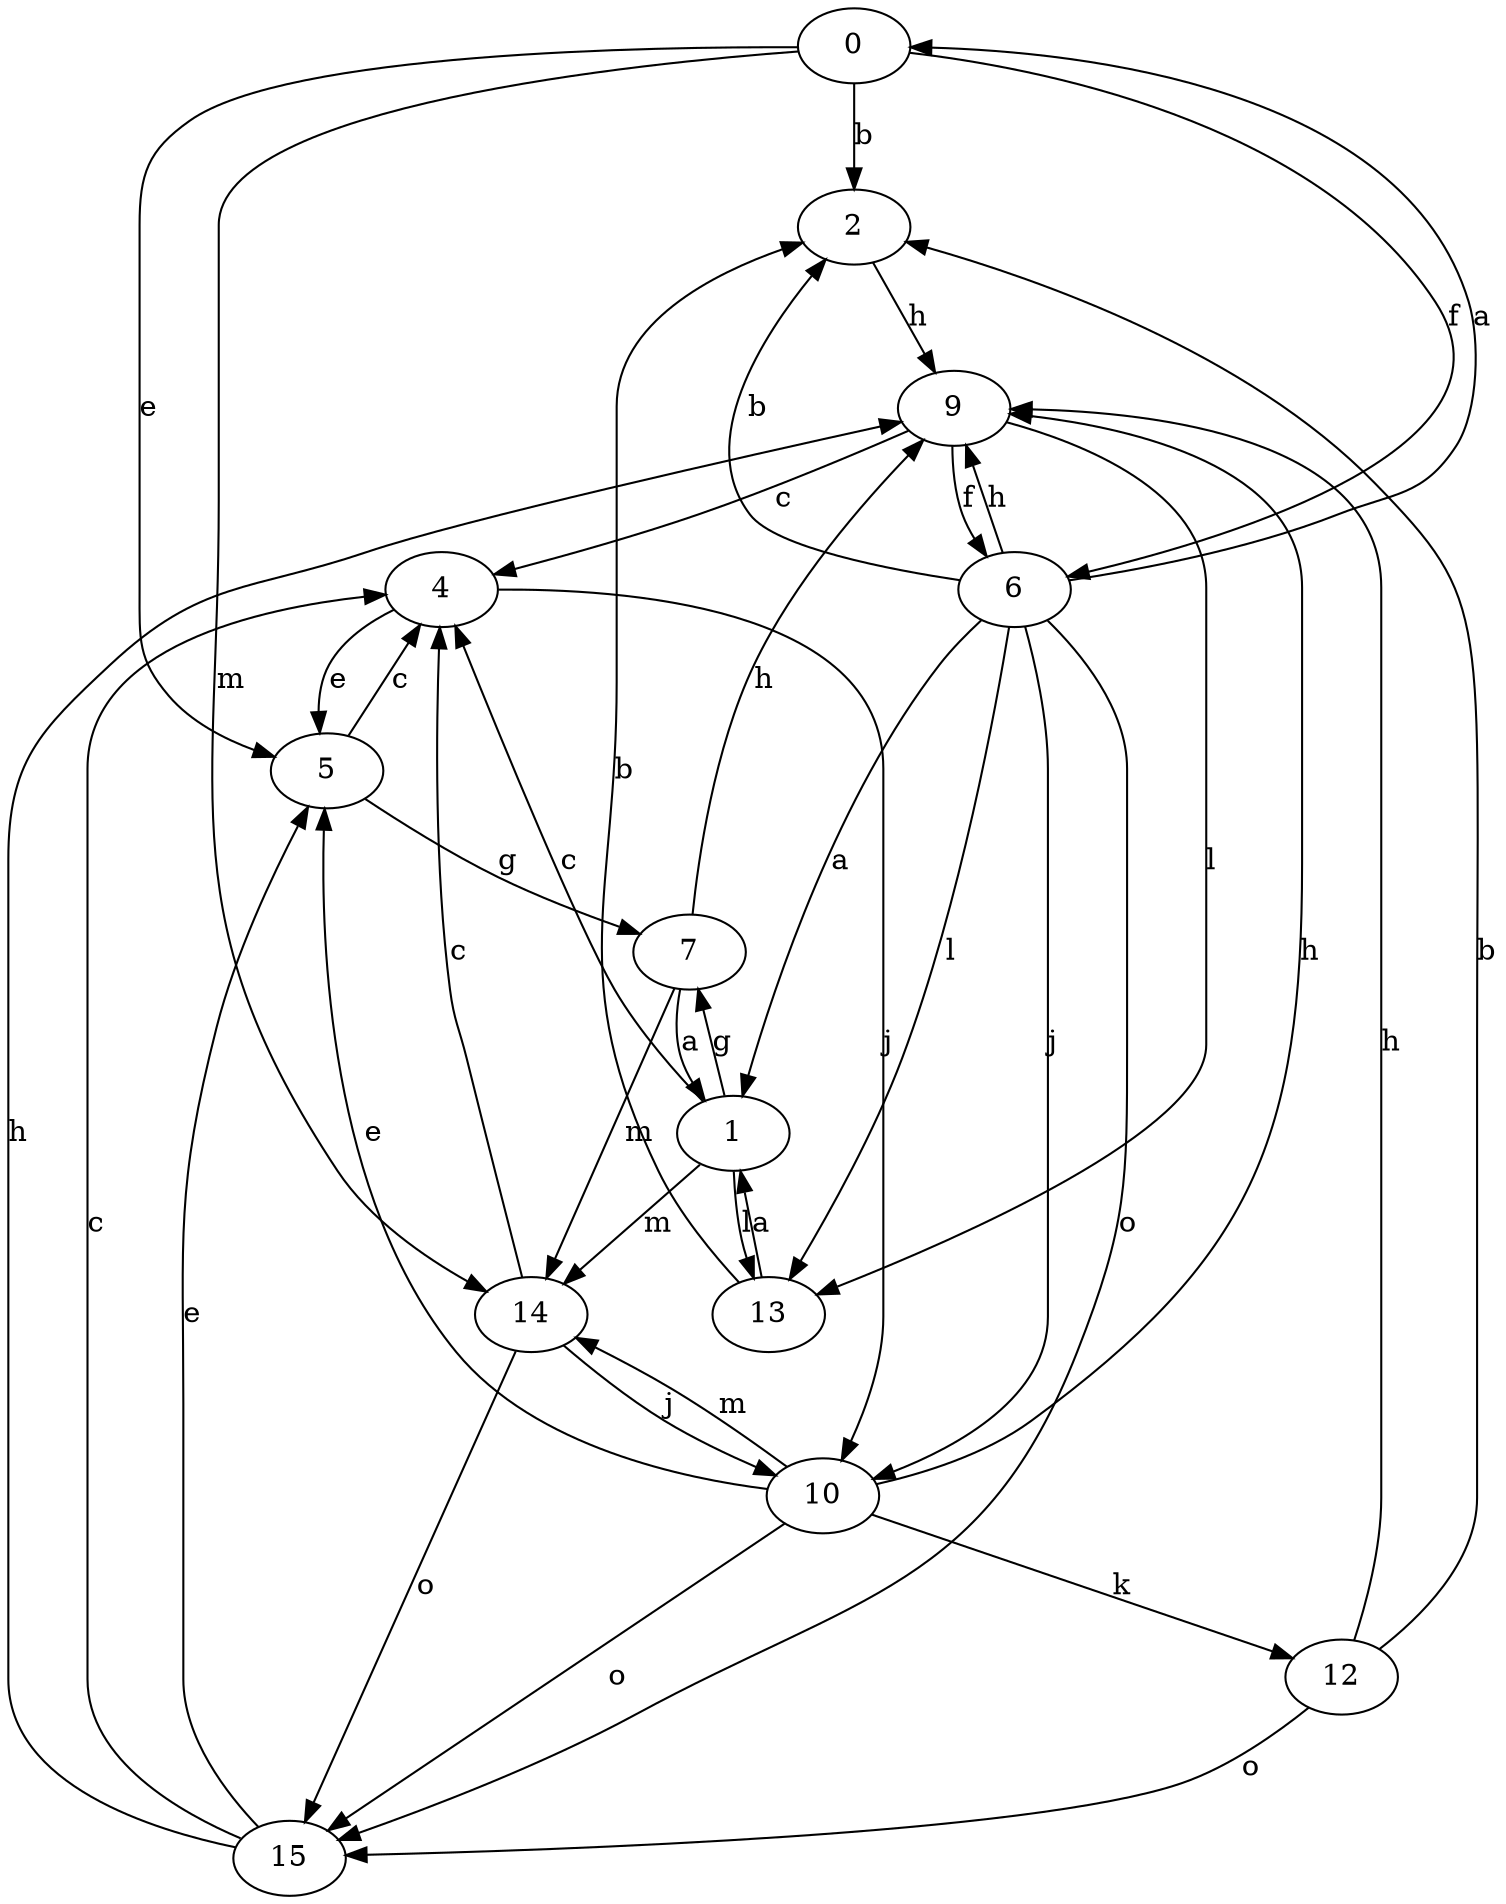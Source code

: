 strict digraph  {
0;
1;
2;
4;
5;
6;
7;
9;
10;
12;
13;
14;
15;
0 -> 2  [label=b];
0 -> 5  [label=e];
0 -> 6  [label=f];
0 -> 14  [label=m];
1 -> 4  [label=c];
1 -> 7  [label=g];
1 -> 13  [label=l];
1 -> 14  [label=m];
2 -> 9  [label=h];
4 -> 5  [label=e];
4 -> 10  [label=j];
5 -> 4  [label=c];
5 -> 7  [label=g];
6 -> 0  [label=a];
6 -> 1  [label=a];
6 -> 2  [label=b];
6 -> 9  [label=h];
6 -> 10  [label=j];
6 -> 13  [label=l];
6 -> 15  [label=o];
7 -> 1  [label=a];
7 -> 9  [label=h];
7 -> 14  [label=m];
9 -> 4  [label=c];
9 -> 6  [label=f];
9 -> 13  [label=l];
10 -> 5  [label=e];
10 -> 9  [label=h];
10 -> 12  [label=k];
10 -> 14  [label=m];
10 -> 15  [label=o];
12 -> 2  [label=b];
12 -> 9  [label=h];
12 -> 15  [label=o];
13 -> 1  [label=a];
13 -> 2  [label=b];
14 -> 4  [label=c];
14 -> 10  [label=j];
14 -> 15  [label=o];
15 -> 4  [label=c];
15 -> 5  [label=e];
15 -> 9  [label=h];
}
